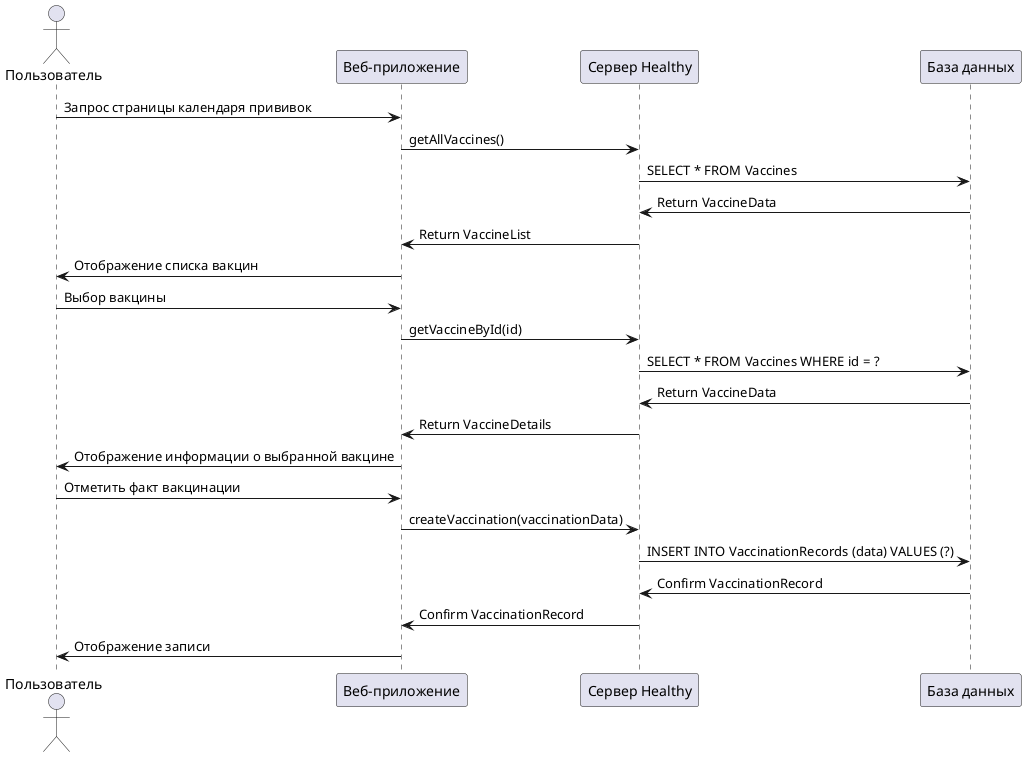 @startuml
actor Пользователь as user
participant "Веб-приложение" as website
participant "Сервер Healthy" as server
participant "База данных" as db

user -> website: Запрос страницы календаря прививок
website -> server: getAllVaccines()
server -> db: SELECT * FROM Vaccines
db -> server: Return VaccineData
server -> website: Return VaccineList
website -> user: Отображение списка вакцин

user -> website: Выбор вакцины
website -> server: getVaccineById(id)
server -> db: SELECT * FROM Vaccines WHERE id = ?
db -> server: Return VaccineData
server -> website: Return VaccineDetails
website -> user: Отображение информации о выбранной вакцине

user -> website: Отметить факт вакцинации
website -> server: createVaccination(vaccinationData)
server -> db: INSERT INTO VaccinationRecords (data) VALUES (?)
db -> server: Confirm VaccinationRecord
server -> website: Confirm VaccinationRecord
website -> user: Отображение записи

@enduml
